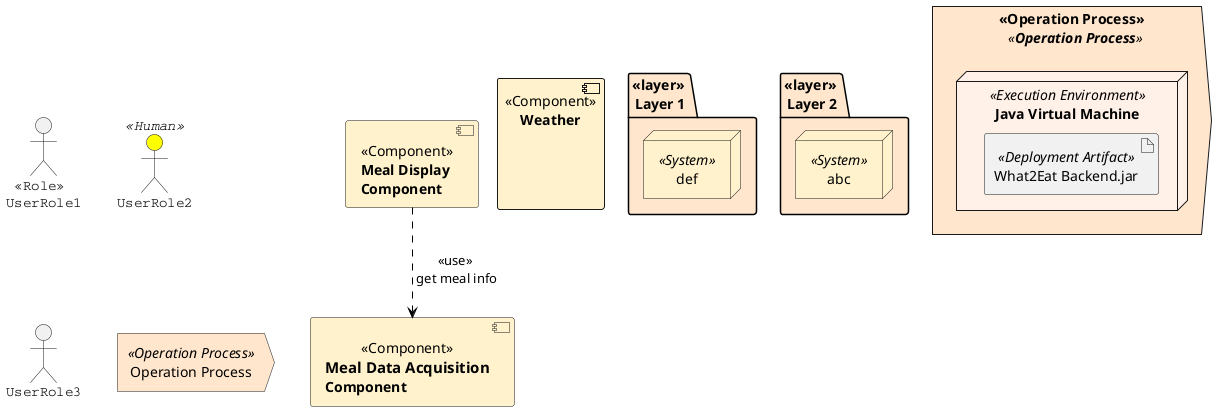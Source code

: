 @startuml Notiz

'Role 1
: <<Role>>\nUserRole1:
'Role 2
skinparam {
ActorFontName Courier
ActorBackgroundColor<< Human >> Yellow
}
UserRole2 << Human >>
'Role 3
:UserRole3:


'left to right direction
skinparam component {
    backgroundColor<<Component>> #fff2cc
    FontStyle normal
}
'anders Schreibweise
[**Meal** **Display** \n**Component**] <<Component>> as a
[===Meal Data Acquisition \n**Component**] <<Component>> as b
a --> b  #black;line.dashed;:<<use>>\n get meal info

'mit Abstand
component "**Weather**" <<Component>> as c #fff2cc{
    label "\n"
}

'Layer kann mit folder und package abgebildet werden
folder "<<layer>> \nLayer 1" as f #ffe6cc {
        node "def" << System >> as def #fff2cc

}
package "<<layer>> \nLayer 2" as p  #ffe6cc{
        node "abc" << System >> as abc #fff2cc
}

'Problem bei OP
action "Operation Process" <<Operation Process>> as op #ffe6cc
action "<<Operation Process>>" <<**Operation Process**>> as op1 #ffe6cc{
    node "**Java Virtual Machine**" <<Execution Environment>> as h1 #fff0e8{
        artifact "What2Eat Backend.jar" <<Deployment Artifact>> as l1
    }
}
@enduml